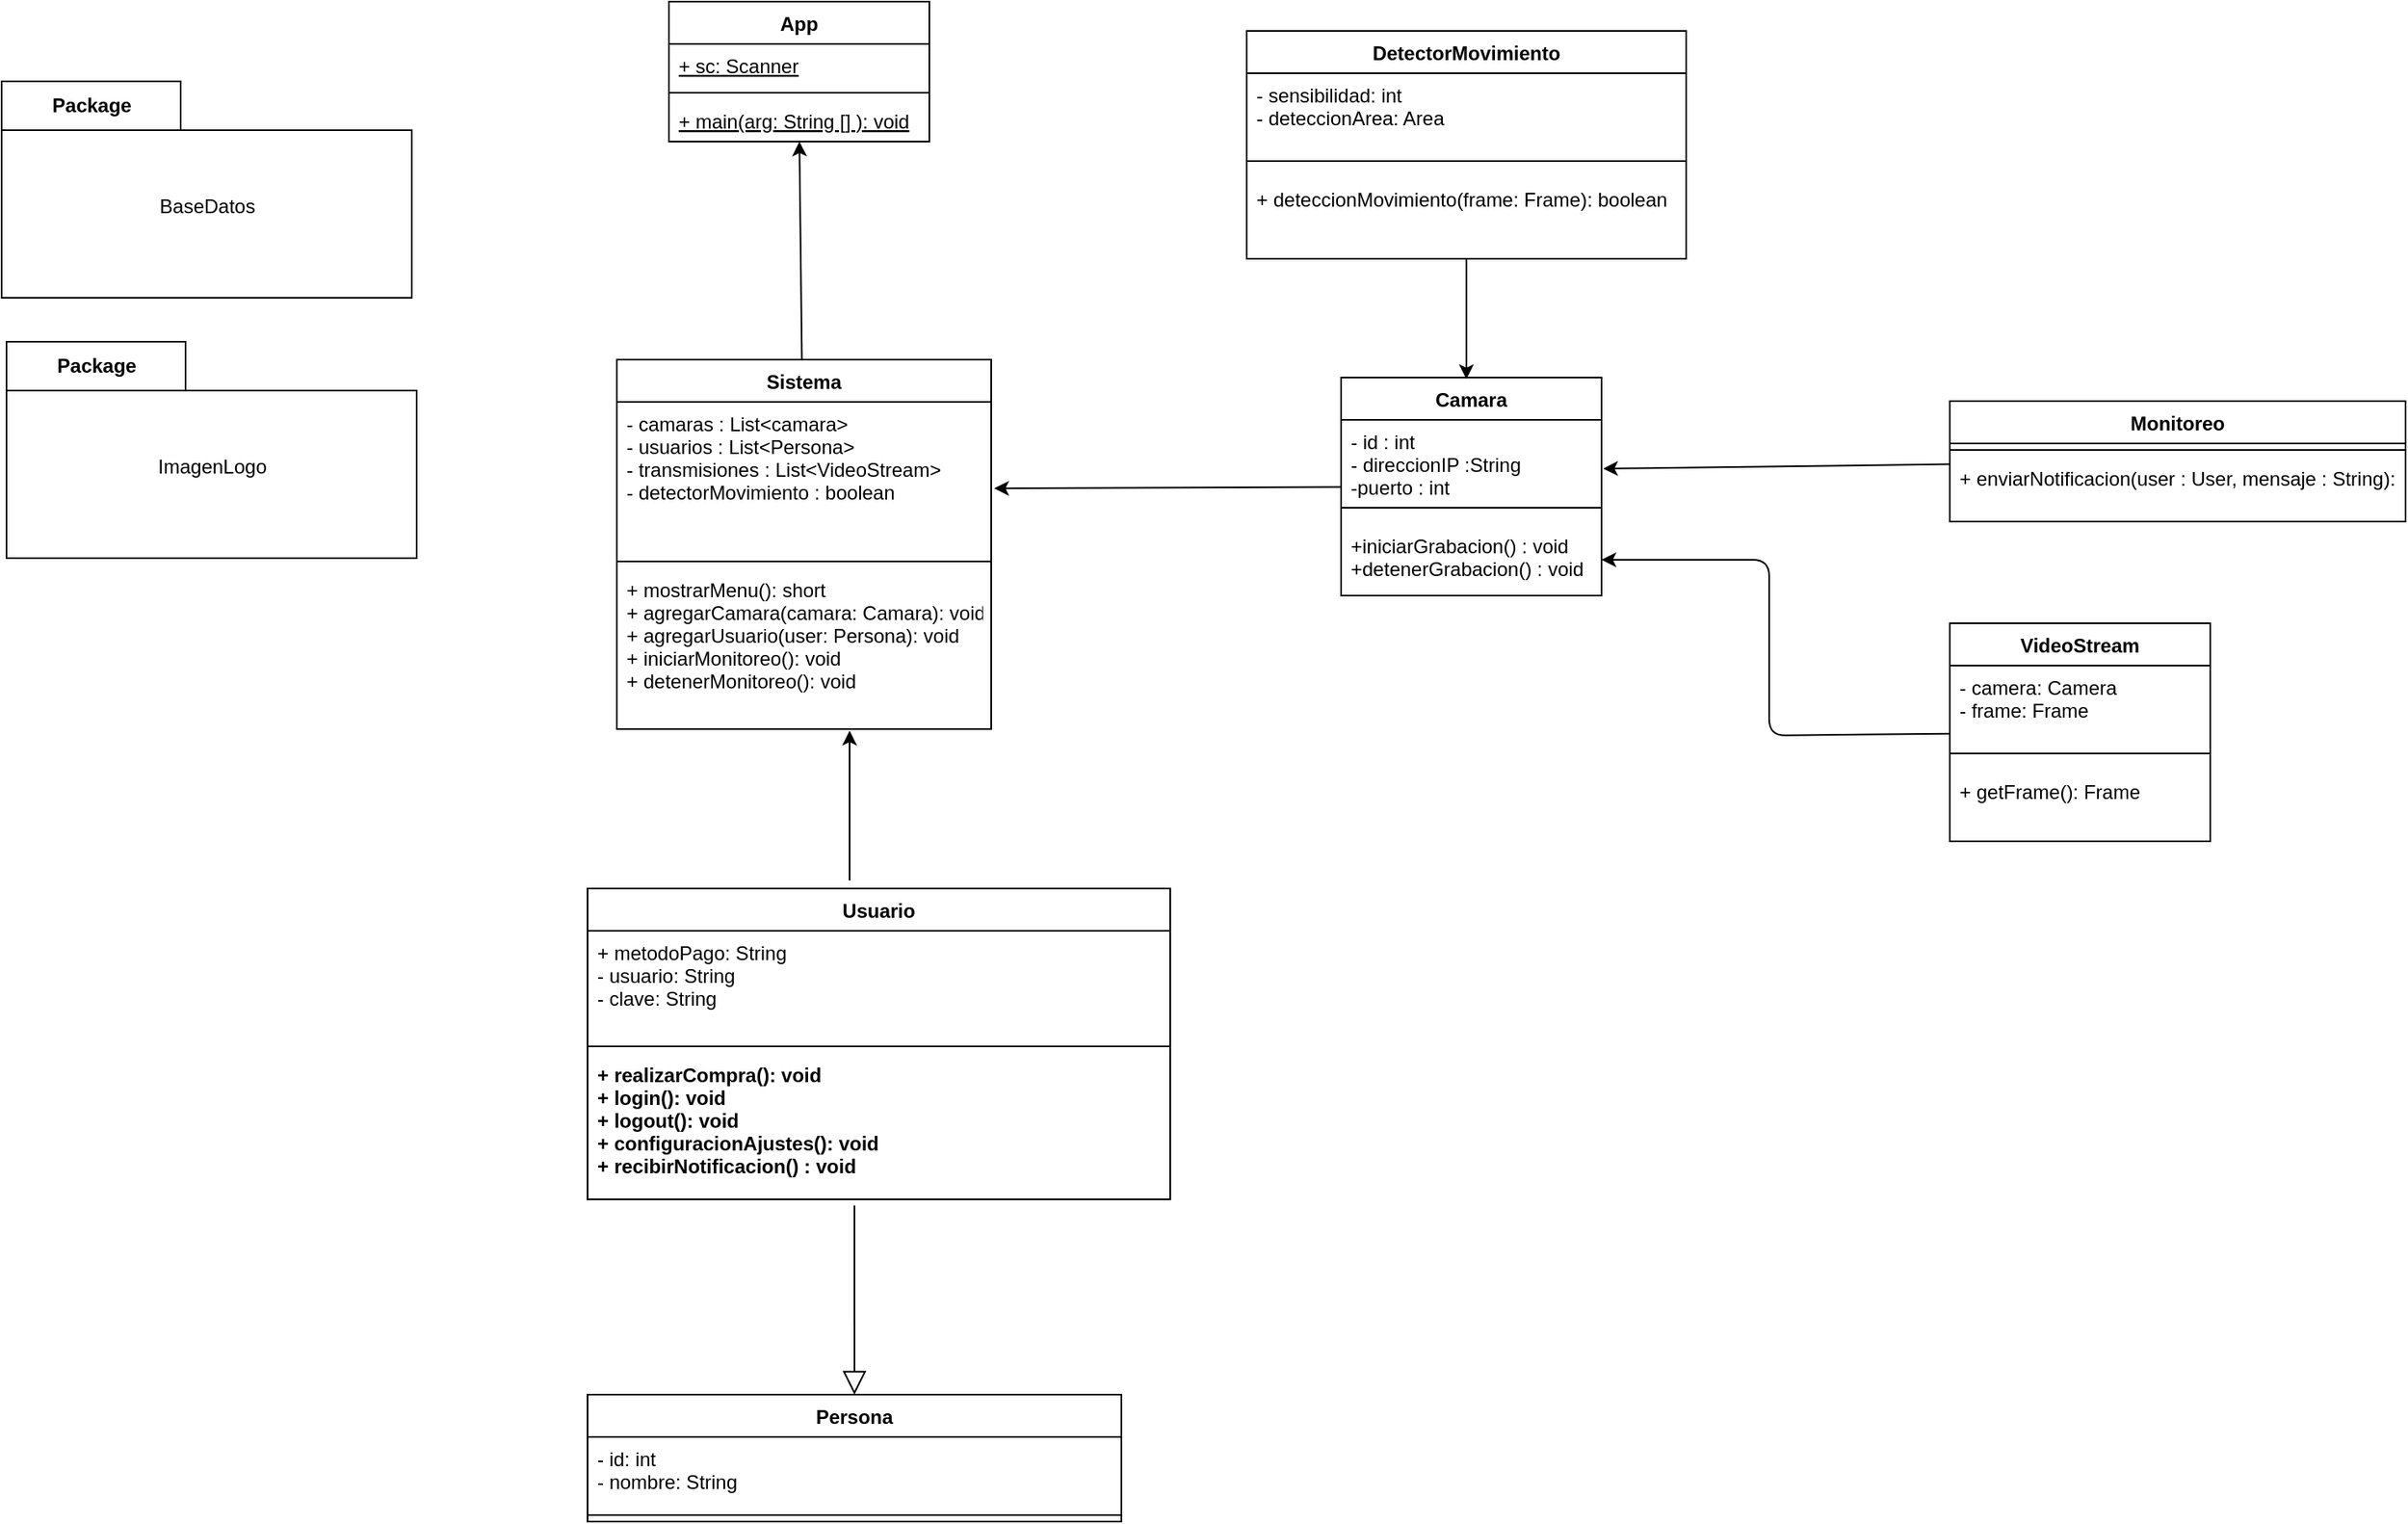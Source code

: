 <mxfile>
    <diagram id="1vDXjunAeZohGJrrRvRL" name="Página-1">
        <mxGraphModel dx="464" dy="489" grid="0" gridSize="10" guides="1" tooltips="1" connect="1" arrows="1" fold="1" page="0" pageScale="1" pageWidth="827" pageHeight="1169" math="0" shadow="0">
            <root>
                <mxCell id="0"/>
                <mxCell id="1" parent="0"/>
                <mxCell id="82" style="edgeStyle=none;html=1;entryX=1.008;entryY=0.565;entryDx=0;entryDy=0;entryPerimeter=0;" parent="1" source="6" target="34" edge="1">
                    <mxGeometry relative="1" as="geometry">
                        <mxPoint x="1103" y="341" as="targetPoint"/>
                    </mxGeometry>
                </mxCell>
                <mxCell id="6" value="Camara" style="swimlane;fontStyle=1;align=center;verticalAlign=top;childLayout=stackLayout;horizontal=1;startSize=26;horizontalStack=0;resizeParent=1;resizeParentMax=0;resizeLast=0;collapsible=1;marginBottom=0;" parent="1" vertex="1">
                    <mxGeometry x="1325" y="271" width="160" height="134" as="geometry"/>
                </mxCell>
                <mxCell id="7" value="- id : int&#10;- direccionIP :String&#10;-puerto : int" style="text;strokeColor=none;fillColor=none;align=left;verticalAlign=top;spacingLeft=4;spacingRight=4;overflow=hidden;rotatable=0;points=[[0,0.5],[1,0.5]];portConstraint=eastwest;" parent="6" vertex="1">
                    <mxGeometry y="26" width="160" height="44" as="geometry"/>
                </mxCell>
                <mxCell id="8" value="" style="line;strokeWidth=1;fillColor=none;align=left;verticalAlign=middle;spacingTop=-1;spacingLeft=3;spacingRight=3;rotatable=0;labelPosition=right;points=[];portConstraint=eastwest;strokeColor=inherit;" parent="6" vertex="1">
                    <mxGeometry y="70" width="160" height="20" as="geometry"/>
                </mxCell>
                <mxCell id="9" value="+iniciarGrabacion() : void&#10;+detenerGrabacion() : void" style="text;strokeColor=none;fillColor=none;align=left;verticalAlign=top;spacingLeft=4;spacingRight=4;overflow=hidden;rotatable=0;points=[[0,0.5],[1,0.5]];portConstraint=eastwest;" parent="6" vertex="1">
                    <mxGeometry y="90" width="160" height="44" as="geometry"/>
                </mxCell>
                <mxCell id="88" style="edgeStyle=none;html=1;" parent="1" source="10" edge="1">
                    <mxGeometry relative="1" as="geometry">
                        <mxPoint x="1486" y="327" as="targetPoint"/>
                    </mxGeometry>
                </mxCell>
                <mxCell id="10" value="Monitoreo" style="swimlane;fontStyle=1;align=center;verticalAlign=top;childLayout=stackLayout;horizontal=1;startSize=26;horizontalStack=0;resizeParent=1;resizeParentMax=0;resizeLast=0;collapsible=1;marginBottom=0;" parent="1" vertex="1">
                    <mxGeometry x="1699" y="285.5" width="280" height="74" as="geometry"/>
                </mxCell>
                <mxCell id="12" value="" style="line;strokeWidth=1;fillColor=none;align=left;verticalAlign=middle;spacingTop=-1;spacingLeft=3;spacingRight=3;rotatable=0;labelPosition=right;points=[];portConstraint=eastwest;strokeColor=inherit;" parent="10" vertex="1">
                    <mxGeometry y="26" width="280" height="8" as="geometry"/>
                </mxCell>
                <mxCell id="13" value="+ enviarNotificacion(user : User, mensaje : String): void" style="text;strokeColor=none;fillColor=none;align=left;verticalAlign=top;spacingLeft=4;spacingRight=4;overflow=hidden;rotatable=0;points=[[0,0.5],[1,0.5]];portConstraint=eastwest;" parent="10" vertex="1">
                    <mxGeometry y="34" width="280" height="40" as="geometry"/>
                </mxCell>
                <mxCell id="84" style="edgeStyle=none;html=1;entryX=1;entryY=0.5;entryDx=0;entryDy=0;" parent="1" source="19" target="9" edge="1">
                    <mxGeometry relative="1" as="geometry">
                        <mxPoint x="1555" y="414" as="targetPoint"/>
                        <Array as="points">
                            <mxPoint x="1588" y="491"/>
                            <mxPoint x="1588" y="383"/>
                        </Array>
                    </mxGeometry>
                </mxCell>
                <mxCell id="19" value="VideoStream" style="swimlane;fontStyle=1;align=center;verticalAlign=top;childLayout=stackLayout;horizontal=1;startSize=26;horizontalStack=0;resizeParent=1;resizeParentMax=0;resizeLast=0;collapsible=1;marginBottom=0;" parent="1" vertex="1">
                    <mxGeometry x="1699" y="422" width="160" height="134" as="geometry"/>
                </mxCell>
                <mxCell id="20" value="- camera: Camera &#10;- frame: Frame " style="text;strokeColor=none;fillColor=none;align=left;verticalAlign=top;spacingLeft=4;spacingRight=4;overflow=hidden;rotatable=0;points=[[0,0.5],[1,0.5]];portConstraint=eastwest;" parent="19" vertex="1">
                    <mxGeometry y="26" width="160" height="44" as="geometry"/>
                </mxCell>
                <mxCell id="21" value="" style="line;strokeWidth=1;fillColor=none;align=left;verticalAlign=middle;spacingTop=-1;spacingLeft=3;spacingRight=3;rotatable=0;labelPosition=right;points=[];portConstraint=eastwest;strokeColor=inherit;" parent="19" vertex="1">
                    <mxGeometry y="70" width="160" height="20" as="geometry"/>
                </mxCell>
                <mxCell id="22" value="+ getFrame(): Frame  " style="text;strokeColor=none;fillColor=none;align=left;verticalAlign=top;spacingLeft=4;spacingRight=4;overflow=hidden;rotatable=0;points=[[0,0.5],[1,0.5]];portConstraint=eastwest;" parent="19" vertex="1">
                    <mxGeometry y="90" width="160" height="44" as="geometry"/>
                </mxCell>
                <mxCell id="89" style="edgeStyle=none;html=1;entryX=0.481;entryY=0.007;entryDx=0;entryDy=0;entryPerimeter=0;" parent="1" source="23" target="6" edge="1">
                    <mxGeometry relative="1" as="geometry">
                        <mxPoint x="1398" y="263" as="targetPoint"/>
                    </mxGeometry>
                </mxCell>
                <mxCell id="23" value="DetectorMovimiento" style="swimlane;fontStyle=1;align=center;verticalAlign=top;childLayout=stackLayout;horizontal=1;startSize=26;horizontalStack=0;resizeParent=1;resizeParentMax=0;resizeLast=0;collapsible=1;marginBottom=0;" parent="1" vertex="1">
                    <mxGeometry x="1267" y="58" width="270" height="140" as="geometry"/>
                </mxCell>
                <mxCell id="24" value="- sensibilidad: int &#10;- deteccionArea: Area    " style="text;strokeColor=none;fillColor=none;align=left;verticalAlign=top;spacingLeft=4;spacingRight=4;overflow=hidden;rotatable=0;points=[[0,0.5],[1,0.5]];portConstraint=eastwest;" parent="23" vertex="1">
                    <mxGeometry y="26" width="270" height="44" as="geometry"/>
                </mxCell>
                <mxCell id="25" value="" style="line;strokeWidth=1;fillColor=none;align=left;verticalAlign=middle;spacingTop=-1;spacingLeft=3;spacingRight=3;rotatable=0;labelPosition=right;points=[];portConstraint=eastwest;strokeColor=inherit;" parent="23" vertex="1">
                    <mxGeometry y="70" width="270" height="20" as="geometry"/>
                </mxCell>
                <mxCell id="26" value="+ deteccionMovimiento(frame: Frame): boolean" style="text;strokeColor=none;fillColor=none;align=left;verticalAlign=top;spacingLeft=4;spacingRight=4;overflow=hidden;rotatable=0;points=[[0,0.5],[1,0.5]];portConstraint=eastwest;" parent="23" vertex="1">
                    <mxGeometry y="90" width="270" height="50" as="geometry"/>
                </mxCell>
                <mxCell id="29" value="App" style="swimlane;fontStyle=1;align=center;verticalAlign=top;childLayout=stackLayout;horizontal=1;startSize=26;horizontalStack=0;resizeParent=1;resizeParentMax=0;resizeLast=0;collapsible=1;marginBottom=0;" parent="1" vertex="1">
                    <mxGeometry x="912" y="40" width="160" height="86" as="geometry"/>
                </mxCell>
                <mxCell id="30" value="+ sc: Scanner" style="text;strokeColor=none;fillColor=none;align=left;verticalAlign=top;spacingLeft=4;spacingRight=4;overflow=hidden;rotatable=0;points=[[0,0.5],[1,0.5]];portConstraint=eastwest;fontStyle=4" parent="29" vertex="1">
                    <mxGeometry y="26" width="160" height="26" as="geometry"/>
                </mxCell>
                <mxCell id="31" value="" style="line;strokeWidth=1;fillColor=none;align=left;verticalAlign=middle;spacingTop=-1;spacingLeft=3;spacingRight=3;rotatable=0;labelPosition=right;points=[];portConstraint=eastwest;strokeColor=inherit;" parent="29" vertex="1">
                    <mxGeometry y="52" width="160" height="8" as="geometry"/>
                </mxCell>
                <mxCell id="32" value="+ main(arg: String [] ): void" style="text;strokeColor=none;fillColor=none;align=left;verticalAlign=top;spacingLeft=4;spacingRight=4;overflow=hidden;rotatable=0;points=[[0,0.5],[1,0.5]];portConstraint=eastwest;fontStyle=4" parent="29" vertex="1">
                    <mxGeometry y="60" width="160" height="26" as="geometry"/>
                </mxCell>
                <mxCell id="80" style="edgeStyle=none;html=1;" parent="1" source="33" target="32" edge="1">
                    <mxGeometry relative="1" as="geometry"/>
                </mxCell>
                <mxCell id="33" value="Sistema" style="swimlane;fontStyle=1;align=center;verticalAlign=top;childLayout=stackLayout;horizontal=1;startSize=26;horizontalStack=0;resizeParent=1;resizeParentMax=0;resizeLast=0;collapsible=1;marginBottom=0;" parent="1" vertex="1">
                    <mxGeometry x="880" y="260" width="230" height="227" as="geometry"/>
                </mxCell>
                <mxCell id="34" value="- camaras : List&lt;camara&gt;&#10;- usuarios : List&lt;Persona&gt;&#10;- transmisiones : List&lt;VideoStream&gt;&#10;- detectorMovimiento : boolean&#10;" style="text;strokeColor=none;fillColor=none;align=left;verticalAlign=top;spacingLeft=4;spacingRight=4;overflow=hidden;rotatable=0;points=[[0,0.5],[1,0.5]];portConstraint=eastwest;" parent="33" vertex="1">
                    <mxGeometry y="26" width="230" height="94" as="geometry"/>
                </mxCell>
                <mxCell id="36" value="" style="line;strokeWidth=1;fillColor=none;align=left;verticalAlign=middle;spacingTop=-1;spacingLeft=3;spacingRight=3;rotatable=0;labelPosition=right;points=[];portConstraint=eastwest;strokeColor=inherit;" parent="33" vertex="1">
                    <mxGeometry y="120" width="230" height="8" as="geometry"/>
                </mxCell>
                <mxCell id="38" value="+ mostrarMenu(): short&#10;+ agregarCamara(camara: Camara): void &#10;+ agregarUsuario(user: Persona): void &#10;+ iniciarMonitoreo(): void &#10;+ detenerMonitoreo(): void    " style="text;strokeColor=none;fillColor=none;align=left;verticalAlign=top;spacingLeft=4;spacingRight=4;overflow=hidden;rotatable=0;points=[[0,0.5],[1,0.5]];portConstraint=eastwest;" parent="33" vertex="1">
                    <mxGeometry y="128" width="230" height="99" as="geometry"/>
                </mxCell>
                <mxCell id="105" style="edgeStyle=none;html=1;" parent="1" edge="1">
                    <mxGeometry relative="1" as="geometry">
                        <mxPoint x="1023" y="488" as="targetPoint"/>
                        <mxPoint x="1023" y="580" as="sourcePoint"/>
                    </mxGeometry>
                </mxCell>
                <mxCell id="40" value="Usuario" style="swimlane;fontStyle=1;align=center;verticalAlign=top;childLayout=stackLayout;horizontal=1;startSize=26;horizontalStack=0;resizeParent=1;resizeParentMax=0;resizeLast=0;collapsible=1;marginBottom=0;" parent="1" vertex="1">
                    <mxGeometry x="862" y="585" width="358" height="191" as="geometry"/>
                </mxCell>
                <mxCell id="41" value="+ metodoPago: String&#10;- usuario: String&#10;- clave: String" style="text;strokeColor=none;fillColor=none;align=left;verticalAlign=top;spacingLeft=4;spacingRight=4;overflow=hidden;rotatable=0;points=[[0,0.5],[1,0.5]];portConstraint=eastwest;" parent="40" vertex="1">
                    <mxGeometry y="26" width="358" height="67" as="geometry"/>
                </mxCell>
                <mxCell id="43" value="" style="line;strokeWidth=1;fillColor=none;align=left;verticalAlign=middle;spacingTop=-1;spacingLeft=3;spacingRight=3;rotatable=0;labelPosition=right;points=[];portConstraint=eastwest;strokeColor=inherit;" parent="40" vertex="1">
                    <mxGeometry y="93" width="358" height="8" as="geometry"/>
                </mxCell>
                <mxCell id="45" value="+ realizarCompra(): void&#10;+ login(): void&#10;+ logout(): void &#10;+ configuracionAjustes(): void&#10;+ recibirNotificacion() : void &#10;&#10;&#10;&#10;" style="text;strokeColor=none;fillColor=none;align=left;verticalAlign=top;spacingLeft=4;spacingRight=4;overflow=hidden;rotatable=0;points=[[0,0.5],[1,0.5]];portConstraint=eastwest;fontStyle=1" parent="40" vertex="1">
                    <mxGeometry y="101" width="358" height="90" as="geometry"/>
                </mxCell>
                <mxCell id="76" value="Persona" style="swimlane;fontStyle=1;align=center;verticalAlign=top;childLayout=stackLayout;horizontal=1;startSize=26;horizontalStack=0;resizeParent=1;resizeParentMax=0;resizeLast=0;collapsible=1;marginBottom=0;" parent="1" vertex="1">
                    <mxGeometry x="862" y="896" width="328" height="78" as="geometry"/>
                </mxCell>
                <mxCell id="77" value="- id: int &#10;- nombre: String " style="text;strokeColor=none;fillColor=none;align=left;verticalAlign=top;spacingLeft=4;spacingRight=4;overflow=hidden;rotatable=0;points=[[0,0.5],[1,0.5]];portConstraint=eastwest;" parent="76" vertex="1">
                    <mxGeometry y="26" width="328" height="44" as="geometry"/>
                </mxCell>
                <mxCell id="78" value="" style="line;strokeWidth=1;fillColor=none;align=left;verticalAlign=middle;spacingTop=-1;spacingLeft=3;spacingRight=3;rotatable=0;labelPosition=right;points=[];portConstraint=eastwest;strokeColor=inherit;" parent="76" vertex="1">
                    <mxGeometry y="70" width="328" height="8" as="geometry"/>
                </mxCell>
                <mxCell id="97" value="" style="endArrow=block;endFill=0;endSize=12;html=1;entryX=0.5;entryY=0;entryDx=0;entryDy=0;exitX=0.458;exitY=1.041;exitDx=0;exitDy=0;exitPerimeter=0;" parent="1" source="45" target="76" edge="1">
                    <mxGeometry width="160" relative="1" as="geometry">
                        <mxPoint x="1451" y="777" as="sourcePoint"/>
                        <mxPoint x="283" y="742" as="targetPoint"/>
                        <Array as="points"/>
                    </mxGeometry>
                </mxCell>
                <mxCell id="99" value="Package" style="shape=folder;fontStyle=1;tabWidth=110;tabHeight=30;tabPosition=left;html=1;boundedLbl=1;labelInHeader=1;container=1;collapsible=0;" parent="1" vertex="1">
                    <mxGeometry x="502" y="89" width="252" height="133" as="geometry"/>
                </mxCell>
                <mxCell id="100" value="BaseDatos" style="html=1;strokeColor=none;resizeWidth=1;resizeHeight=1;fillColor=none;part=1;connectable=0;allowArrows=0;deletable=0;" parent="99" vertex="1">
                    <mxGeometry width="252" height="93.1" relative="1" as="geometry">
                        <mxPoint y="30" as="offset"/>
                    </mxGeometry>
                </mxCell>
                <mxCell id="106" value="Package" style="shape=folder;fontStyle=1;tabWidth=110;tabHeight=30;tabPosition=left;html=1;boundedLbl=1;labelInHeader=1;container=1;collapsible=0;" vertex="1" parent="1">
                    <mxGeometry x="505" y="249" width="252" height="133" as="geometry"/>
                </mxCell>
                <mxCell id="107" value="ImagenLogo" style="html=1;strokeColor=none;resizeWidth=1;resizeHeight=1;fillColor=none;part=1;connectable=0;allowArrows=0;deletable=0;" vertex="1" parent="106">
                    <mxGeometry width="252" height="93.1" relative="1" as="geometry">
                        <mxPoint y="30" as="offset"/>
                    </mxGeometry>
                </mxCell>
            </root>
        </mxGraphModel>
    </diagram>
</mxfile>